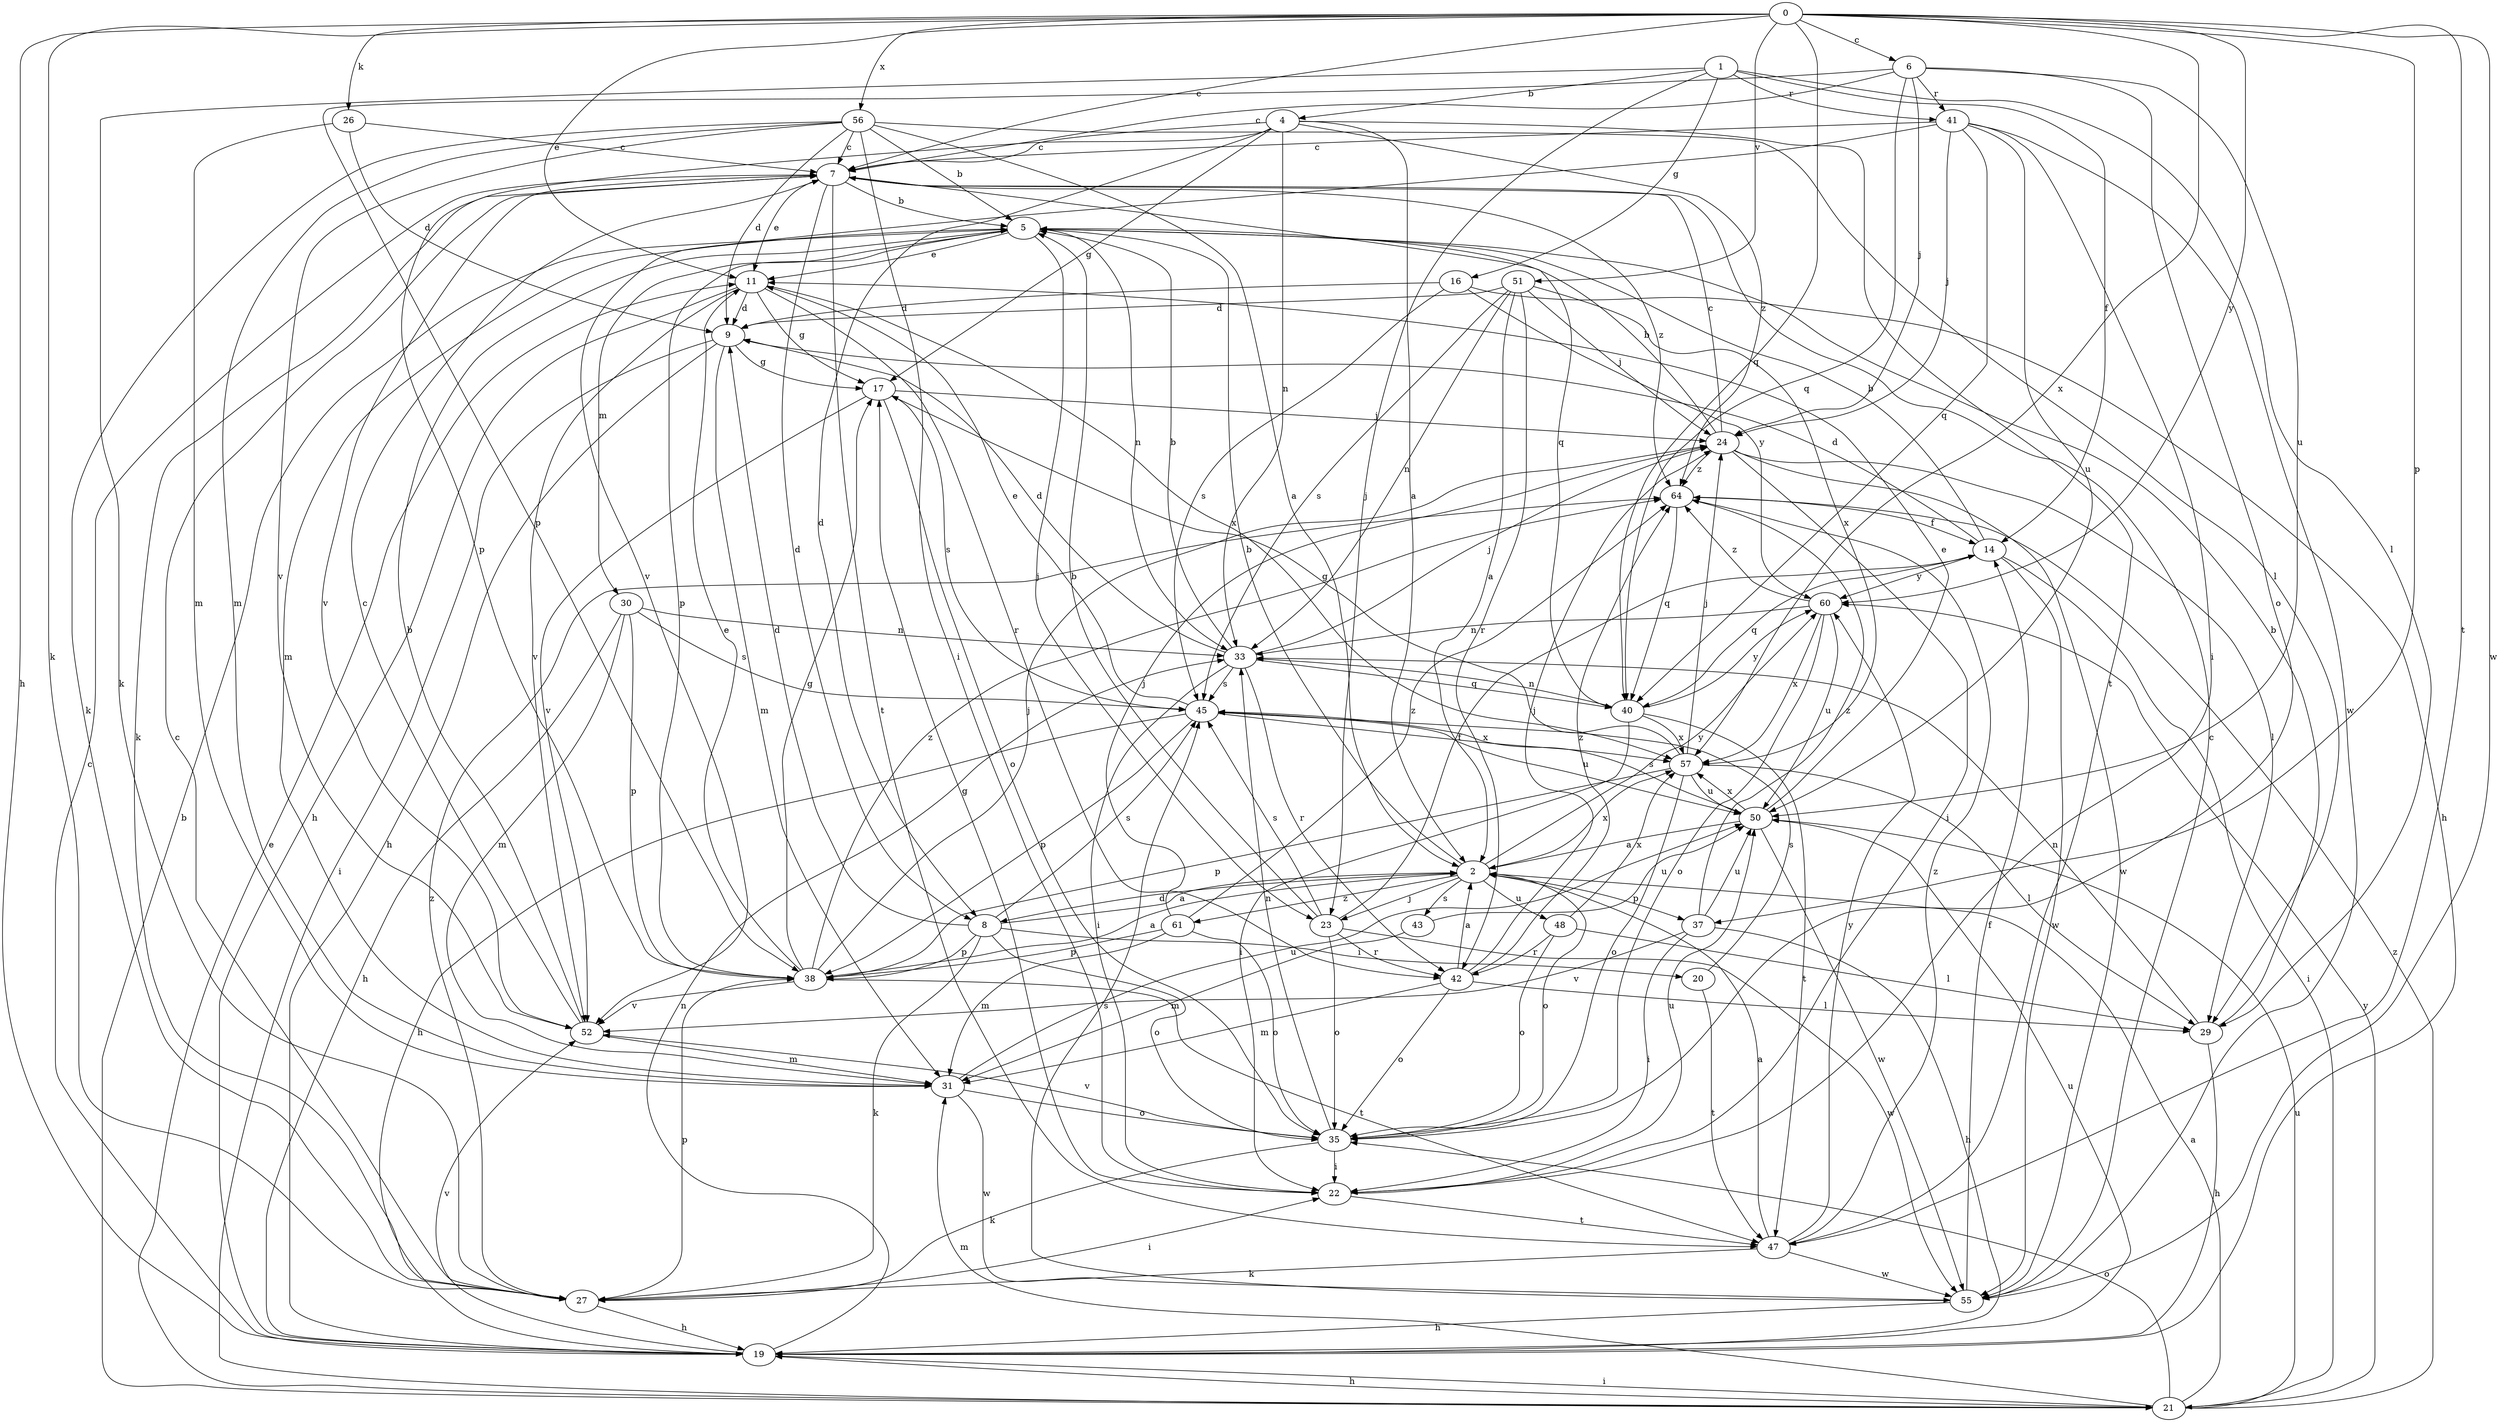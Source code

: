 strict digraph  {
0;
1;
2;
4;
5;
6;
7;
8;
9;
11;
14;
16;
17;
19;
20;
21;
22;
23;
24;
26;
27;
29;
30;
31;
33;
35;
37;
38;
40;
41;
42;
43;
45;
47;
48;
50;
51;
52;
55;
56;
57;
60;
61;
64;
0 -> 6  [label=c];
0 -> 7  [label=c];
0 -> 11  [label=e];
0 -> 19  [label=h];
0 -> 26  [label=k];
0 -> 27  [label=k];
0 -> 37  [label=p];
0 -> 40  [label=q];
0 -> 47  [label=t];
0 -> 51  [label=v];
0 -> 55  [label=w];
0 -> 56  [label=x];
0 -> 57  [label=x];
0 -> 60  [label=y];
1 -> 4  [label=b];
1 -> 14  [label=f];
1 -> 16  [label=g];
1 -> 23  [label=j];
1 -> 27  [label=k];
1 -> 29  [label=l];
1 -> 41  [label=r];
2 -> 5  [label=b];
2 -> 8  [label=d];
2 -> 23  [label=j];
2 -> 35  [label=o];
2 -> 37  [label=p];
2 -> 43  [label=s];
2 -> 48  [label=u];
2 -> 57  [label=x];
2 -> 60  [label=y];
2 -> 61  [label=z];
4 -> 2  [label=a];
4 -> 7  [label=c];
4 -> 8  [label=d];
4 -> 17  [label=g];
4 -> 33  [label=n];
4 -> 38  [label=p];
4 -> 47  [label=t];
4 -> 64  [label=z];
5 -> 11  [label=e];
5 -> 23  [label=j];
5 -> 30  [label=m];
5 -> 31  [label=m];
5 -> 33  [label=n];
5 -> 38  [label=p];
6 -> 7  [label=c];
6 -> 24  [label=j];
6 -> 35  [label=o];
6 -> 38  [label=p];
6 -> 40  [label=q];
6 -> 41  [label=r];
6 -> 50  [label=u];
7 -> 5  [label=b];
7 -> 8  [label=d];
7 -> 11  [label=e];
7 -> 27  [label=k];
7 -> 40  [label=q];
7 -> 47  [label=t];
7 -> 52  [label=v];
7 -> 64  [label=z];
8 -> 2  [label=a];
8 -> 9  [label=d];
8 -> 20  [label=i];
8 -> 27  [label=k];
8 -> 35  [label=o];
8 -> 38  [label=p];
8 -> 45  [label=s];
9 -> 17  [label=g];
9 -> 19  [label=h];
9 -> 21  [label=i];
9 -> 31  [label=m];
11 -> 9  [label=d];
11 -> 17  [label=g];
11 -> 19  [label=h];
11 -> 42  [label=r];
11 -> 52  [label=v];
11 -> 57  [label=x];
14 -> 5  [label=b];
14 -> 9  [label=d];
14 -> 21  [label=i];
14 -> 40  [label=q];
14 -> 55  [label=w];
14 -> 60  [label=y];
16 -> 9  [label=d];
16 -> 19  [label=h];
16 -> 45  [label=s];
16 -> 60  [label=y];
17 -> 24  [label=j];
17 -> 35  [label=o];
17 -> 45  [label=s];
17 -> 52  [label=v];
19 -> 7  [label=c];
19 -> 21  [label=i];
19 -> 33  [label=n];
19 -> 50  [label=u];
19 -> 52  [label=v];
20 -> 45  [label=s];
20 -> 47  [label=t];
21 -> 2  [label=a];
21 -> 5  [label=b];
21 -> 11  [label=e];
21 -> 19  [label=h];
21 -> 31  [label=m];
21 -> 35  [label=o];
21 -> 50  [label=u];
21 -> 60  [label=y];
21 -> 64  [label=z];
22 -> 17  [label=g];
22 -> 47  [label=t];
22 -> 50  [label=u];
23 -> 5  [label=b];
23 -> 14  [label=f];
23 -> 35  [label=o];
23 -> 42  [label=r];
23 -> 45  [label=s];
23 -> 55  [label=w];
24 -> 5  [label=b];
24 -> 7  [label=c];
24 -> 22  [label=i];
24 -> 29  [label=l];
24 -> 55  [label=w];
24 -> 64  [label=z];
26 -> 7  [label=c];
26 -> 9  [label=d];
26 -> 31  [label=m];
27 -> 7  [label=c];
27 -> 19  [label=h];
27 -> 22  [label=i];
27 -> 38  [label=p];
27 -> 64  [label=z];
29 -> 5  [label=b];
29 -> 19  [label=h];
29 -> 33  [label=n];
30 -> 19  [label=h];
30 -> 31  [label=m];
30 -> 33  [label=n];
30 -> 38  [label=p];
30 -> 45  [label=s];
31 -> 35  [label=o];
31 -> 50  [label=u];
31 -> 55  [label=w];
33 -> 5  [label=b];
33 -> 9  [label=d];
33 -> 22  [label=i];
33 -> 24  [label=j];
33 -> 40  [label=q];
33 -> 42  [label=r];
33 -> 45  [label=s];
35 -> 22  [label=i];
35 -> 27  [label=k];
35 -> 33  [label=n];
35 -> 52  [label=v];
37 -> 19  [label=h];
37 -> 22  [label=i];
37 -> 50  [label=u];
37 -> 52  [label=v];
37 -> 64  [label=z];
38 -> 2  [label=a];
38 -> 11  [label=e];
38 -> 17  [label=g];
38 -> 24  [label=j];
38 -> 47  [label=t];
38 -> 52  [label=v];
38 -> 64  [label=z];
40 -> 22  [label=i];
40 -> 33  [label=n];
40 -> 47  [label=t];
40 -> 57  [label=x];
40 -> 60  [label=y];
41 -> 7  [label=c];
41 -> 22  [label=i];
41 -> 24  [label=j];
41 -> 40  [label=q];
41 -> 50  [label=u];
41 -> 52  [label=v];
41 -> 55  [label=w];
42 -> 2  [label=a];
42 -> 24  [label=j];
42 -> 29  [label=l];
42 -> 31  [label=m];
42 -> 35  [label=o];
42 -> 64  [label=z];
43 -> 31  [label=m];
43 -> 50  [label=u];
45 -> 11  [label=e];
45 -> 19  [label=h];
45 -> 38  [label=p];
45 -> 50  [label=u];
45 -> 57  [label=x];
47 -> 2  [label=a];
47 -> 27  [label=k];
47 -> 55  [label=w];
47 -> 60  [label=y];
47 -> 64  [label=z];
48 -> 29  [label=l];
48 -> 35  [label=o];
48 -> 42  [label=r];
48 -> 57  [label=x];
50 -> 2  [label=a];
50 -> 11  [label=e];
50 -> 45  [label=s];
50 -> 55  [label=w];
50 -> 57  [label=x];
51 -> 2  [label=a];
51 -> 9  [label=d];
51 -> 24  [label=j];
51 -> 33  [label=n];
51 -> 42  [label=r];
51 -> 45  [label=s];
51 -> 57  [label=x];
52 -> 5  [label=b];
52 -> 7  [label=c];
52 -> 31  [label=m];
55 -> 7  [label=c];
55 -> 14  [label=f];
55 -> 19  [label=h];
55 -> 45  [label=s];
56 -> 2  [label=a];
56 -> 5  [label=b];
56 -> 7  [label=c];
56 -> 9  [label=d];
56 -> 22  [label=i];
56 -> 27  [label=k];
56 -> 29  [label=l];
56 -> 31  [label=m];
56 -> 52  [label=v];
57 -> 17  [label=g];
57 -> 24  [label=j];
57 -> 29  [label=l];
57 -> 35  [label=o];
57 -> 38  [label=p];
57 -> 50  [label=u];
60 -> 33  [label=n];
60 -> 35  [label=o];
60 -> 50  [label=u];
60 -> 57  [label=x];
60 -> 64  [label=z];
61 -> 24  [label=j];
61 -> 31  [label=m];
61 -> 35  [label=o];
61 -> 38  [label=p];
61 -> 64  [label=z];
64 -> 14  [label=f];
64 -> 40  [label=q];
}
